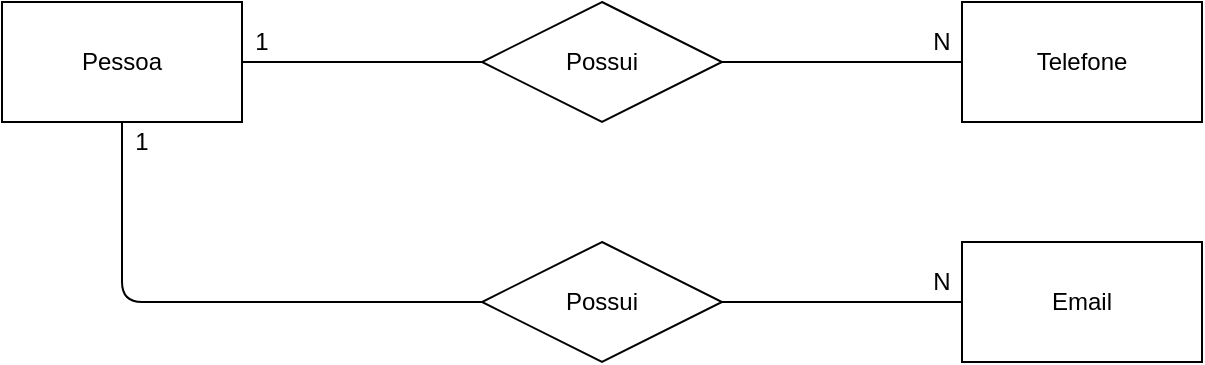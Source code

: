 <mxfile version="14.9.3" type="device"><diagram id="wJdA7vdYESFCHmrPKrsu" name="Page-1"><mxGraphModel dx="1038" dy="521" grid="1" gridSize="10" guides="1" tooltips="1" connect="1" arrows="1" fold="1" page="1" pageScale="1" pageWidth="827" pageHeight="1169" math="0" shadow="0"><root><mxCell id="0"/><mxCell id="1" parent="0"/><mxCell id="T_lX8r-w9zs0ckVRknyM-1" value="Pessoa" style="rounded=0;whiteSpace=wrap;html=1;" vertex="1" parent="1"><mxGeometry x="80" y="80" width="120" height="60" as="geometry"/></mxCell><mxCell id="T_lX8r-w9zs0ckVRknyM-2" value="Telefone" style="rounded=0;whiteSpace=wrap;html=1;" vertex="1" parent="1"><mxGeometry x="560" y="80" width="120" height="60" as="geometry"/></mxCell><mxCell id="T_lX8r-w9zs0ckVRknyM-3" value="Email" style="rounded=0;whiteSpace=wrap;html=1;" vertex="1" parent="1"><mxGeometry x="560" y="200" width="120" height="60" as="geometry"/></mxCell><mxCell id="T_lX8r-w9zs0ckVRknyM-4" value="Possui" style="shape=rhombus;perimeter=rhombusPerimeter;whiteSpace=wrap;html=1;align=center;" vertex="1" parent="1"><mxGeometry x="320" y="80" width="120" height="60" as="geometry"/></mxCell><mxCell id="T_lX8r-w9zs0ckVRknyM-5" value="Possui" style="shape=rhombus;perimeter=rhombusPerimeter;whiteSpace=wrap;html=1;align=center;" vertex="1" parent="1"><mxGeometry x="320" y="200" width="120" height="60" as="geometry"/></mxCell><mxCell id="T_lX8r-w9zs0ckVRknyM-6" value="" style="endArrow=none;html=1;exitX=1;exitY=0.5;exitDx=0;exitDy=0;entryX=0;entryY=0.5;entryDx=0;entryDy=0;" edge="1" parent="1" source="T_lX8r-w9zs0ckVRknyM-1" target="T_lX8r-w9zs0ckVRknyM-4"><mxGeometry width="50" height="50" relative="1" as="geometry"><mxPoint x="390" y="300" as="sourcePoint"/><mxPoint x="440" y="250" as="targetPoint"/></mxGeometry></mxCell><mxCell id="T_lX8r-w9zs0ckVRknyM-7" value="" style="endArrow=none;html=1;exitX=0.5;exitY=1;exitDx=0;exitDy=0;entryX=0;entryY=0.5;entryDx=0;entryDy=0;" edge="1" parent="1" source="T_lX8r-w9zs0ckVRknyM-1" target="T_lX8r-w9zs0ckVRknyM-5"><mxGeometry width="50" height="50" relative="1" as="geometry"><mxPoint x="390" y="300" as="sourcePoint"/><mxPoint x="440" y="250" as="targetPoint"/><Array as="points"><mxPoint x="140" y="230"/></Array></mxGeometry></mxCell><mxCell id="T_lX8r-w9zs0ckVRknyM-8" value="" style="endArrow=none;html=1;exitX=1;exitY=0.5;exitDx=0;exitDy=0;entryX=0;entryY=0.5;entryDx=0;entryDy=0;" edge="1" parent="1" source="T_lX8r-w9zs0ckVRknyM-5" target="T_lX8r-w9zs0ckVRknyM-3"><mxGeometry width="50" height="50" relative="1" as="geometry"><mxPoint x="390" y="300" as="sourcePoint"/><mxPoint x="440" y="250" as="targetPoint"/></mxGeometry></mxCell><mxCell id="T_lX8r-w9zs0ckVRknyM-9" value="" style="endArrow=none;html=1;exitX=1;exitY=0.5;exitDx=0;exitDy=0;entryX=0;entryY=0.5;entryDx=0;entryDy=0;" edge="1" parent="1" source="T_lX8r-w9zs0ckVRknyM-4" target="T_lX8r-w9zs0ckVRknyM-2"><mxGeometry width="50" height="50" relative="1" as="geometry"><mxPoint x="390" y="300" as="sourcePoint"/><mxPoint x="440" y="250" as="targetPoint"/></mxGeometry></mxCell><mxCell id="T_lX8r-w9zs0ckVRknyM-10" value="1" style="text;html=1;strokeColor=none;fillColor=none;align=center;verticalAlign=middle;whiteSpace=wrap;rounded=0;" vertex="1" parent="1"><mxGeometry x="200" y="90" width="20" height="20" as="geometry"/></mxCell><mxCell id="T_lX8r-w9zs0ckVRknyM-11" value="1" style="text;html=1;strokeColor=none;fillColor=none;align=center;verticalAlign=middle;whiteSpace=wrap;rounded=0;" vertex="1" parent="1"><mxGeometry x="140" y="140" width="20" height="20" as="geometry"/></mxCell><mxCell id="T_lX8r-w9zs0ckVRknyM-12" value="N" style="text;html=1;strokeColor=none;fillColor=none;align=center;verticalAlign=middle;whiteSpace=wrap;rounded=0;" vertex="1" parent="1"><mxGeometry x="540" y="90" width="20" height="20" as="geometry"/></mxCell><mxCell id="T_lX8r-w9zs0ckVRknyM-13" value="N" style="text;html=1;strokeColor=none;fillColor=none;align=center;verticalAlign=middle;whiteSpace=wrap;rounded=0;" vertex="1" parent="1"><mxGeometry x="540" y="210" width="20" height="20" as="geometry"/></mxCell></root></mxGraphModel></diagram></mxfile>
